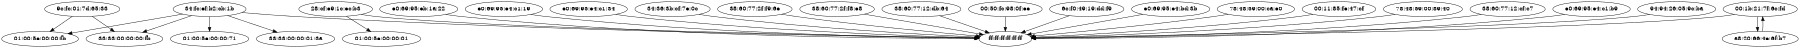digraph world {
size="12";
	"38:60:77:2f:f9:6e" -> "ff:ff:ff:ff:ff:ff";
	"38:60:77:2f:f8:e8" -> "ff:ff:ff:ff:ff:ff";
	"34:fc:ef:b2:cb:1b" -> "33:33:00:00:00:fb";
	"38:60:77:12:db:64" -> "ff:ff:ff:ff:ff:ff";
	"00:50:fc:98:0f:ee" -> "ff:ff:ff:ff:ff:ff";
	"34:fc:ef:b2:cb:1b" -> "01:00:5e:00:00:fb";
	"6c:f0:49:19:dd:f9" -> "ff:ff:ff:ff:ff:ff";
	"28:cf:e9:1c:ec:b3" -> "01:00:5e:00:00:01";
	"34:fc:ef:b2:cb:1b" -> "ff:ff:ff:ff:ff:ff";
	"e0:69:95:e4:bd:3b" -> "ff:ff:ff:ff:ff:ff";
	"00:1b:21:7f:6c:fd" -> "ff:ff:ff:ff:ff:ff";
	"78:48:59:00:ca:e0" -> "ff:ff:ff:ff:ff:ff";
	"28:cf:e9:1c:ec:b3" -> "ff:ff:ff:ff:ff:ff";
	"00:11:85:fe:47:cf" -> "ff:ff:ff:ff:ff:ff";
	"a8:20:66:4e:6f:b7" -> "00:1b:21:7f:6c:fd";
	"78:48:59:00:89:40" -> "ff:ff:ff:ff:ff:ff";
	"38:60:77:12:cf:c7" -> "ff:ff:ff:ff:ff:ff";
	"e0:69:95:e4:c1:b9" -> "ff:ff:ff:ff:ff:ff";
	"00:1b:21:7f:6c:fd" -> "a8:20:66:4e:6f:b7";
	"94:94:26:05:9c:ba" -> "ff:ff:ff:ff:ff:ff";
	"e0:69:95:eb:1a:22" -> "ff:ff:ff:ff:ff:ff";
	"9c:fc:01:7d:65:33" -> "33:33:00:00:00:fb";
	"9c:fc:01:7d:65:33" -> "01:00:5e:00:00:fb";
	"e0:69:95:e4:c1:19" -> "ff:ff:ff:ff:ff:ff";
	"34:fc:ef:b2:cb:1b" -> "33:33:00:00:01:3a";
	"e0:69:95:e4:c1:34" -> "ff:ff:ff:ff:ff:ff";
	"34:36:3b:cf:7e:0c" -> "ff:ff:ff:ff:ff:ff";
	"34:fc:ef:b2:cb:1b" -> "01:00:5e:00:00:71";
}
